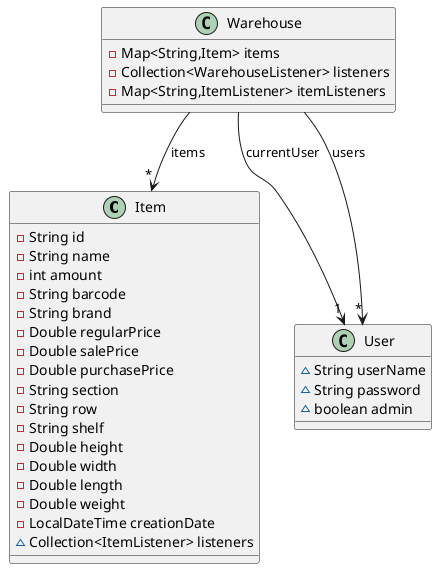 @startuml
class Item [[java:core.Item]] {
	-String id
	-String name
	-int amount
	-String barcode
	-String brand
	-Double regularPrice
	-Double salePrice
	-Double purchasePrice
	-String section
	-String row
	-String shelf
	-Double height
	-Double width
	-Double length
	-Double weight
	-LocalDateTime creationDate
	~Collection<ItemListener> listeners

}
class User [[java:core.User]] {
	~String userName
	~String password
	~boolean admin

}
class Warehouse [[java:core.Warehouse]] {
	-Map<String,Item> items
	-Collection<WarehouseListener> listeners
	-Map<String,ItemListener> itemListeners
}
Warehouse --> "1" User : currentUser
Warehouse --> "*" User : users
Warehouse --> "*" Item : items
@enduml